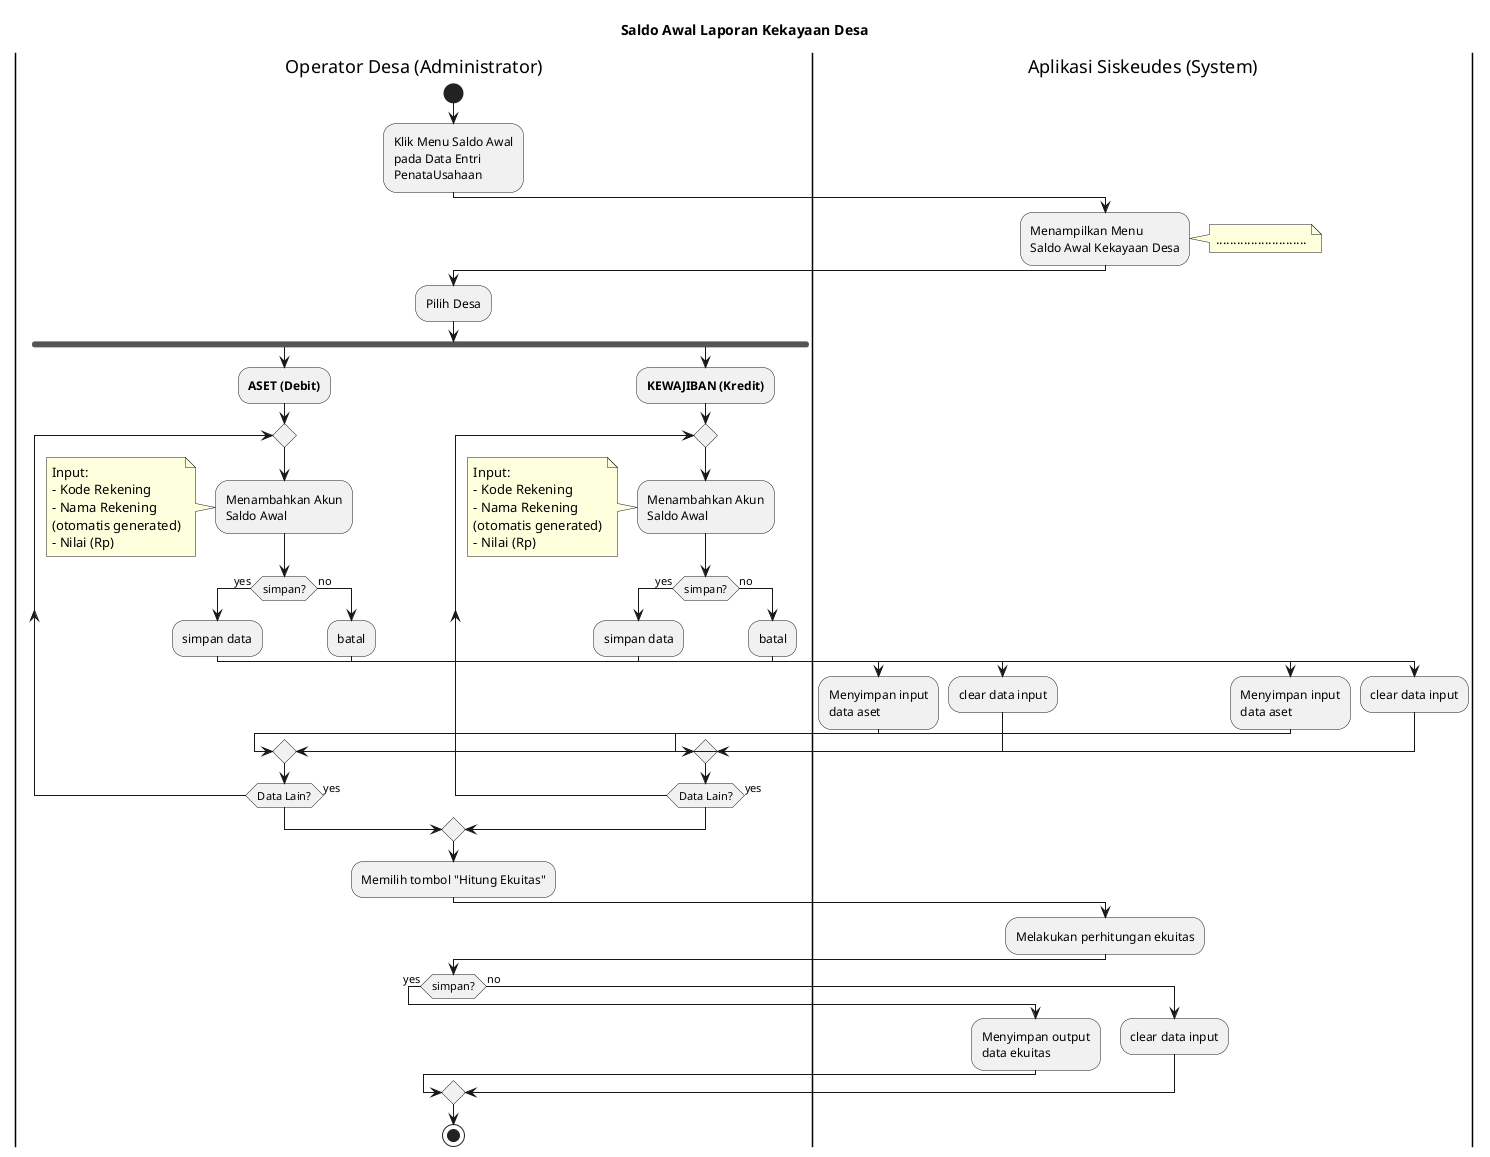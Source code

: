 @startuml
title "Saldo Awal Laporan Kekayaan Desa"
|Operator Desa (Administrator)|
start
:Klik Menu Saldo Awal
pada Data Entri
PenataUsahaan;

|Aplikasi Siskeudes (System)|
:Menampilkan Menu
Saldo Awal Kekayaan Desa;
note right
    ..........................
end note

|Operator Desa (Administrator)|
:Pilih Desa;
fork
    :**ASET (Debit)**;
    repeat
        :Menambahkan Akun
        Saldo Awal;
        note left
            Input:
            - Kode Rekening
            - Nama Rekening
            (otomatis generated)
            - Nilai (Rp)
        end note
        if (simpan?) then (yes)
            :simpan data;
            |Aplikasi Siskeudes (System)|
            :Menyimpan input
            data aset;

        else (no)
            |Operator Desa (Administrator)|
            :batal;
            |Aplikasi Siskeudes (System)|
            :clear data input;
        endif
        |Operator Desa (Administrator)|
    repeat while (Data Lain?) is (yes)
    ->no;
fork again
    :**KEWAJIBAN (Kredit)**;
    repeat
        :Menambahkan Akun
        Saldo Awal;
        note left
            Input:
            - Kode Rekening
            - Nama Rekening
            (otomatis generated)
            - Nilai (Rp)
        end note
        if (simpan?) then (yes)
            :simpan data;
            |Aplikasi Siskeudes (System)|
            :Menyimpan input
            data aset;

        else (no)
            |Operator Desa (Administrator)|
            :batal;
            |Aplikasi Siskeudes (System)|
            :clear data input;
        endif
        |Operator Desa (Administrator)|
    repeat while (Data Lain?) is (yes)
    ->no;
    endmerge
    :Memilih tombol "Hitung Ekuitas";
    |Aplikasi Siskeudes (System)|
    :Melakukan perhitungan ekuitas;
    |Operator Desa (Administrator)|
    if (simpan?) then (yes)
        |Aplikasi Siskeudes (System)|
        :Menyimpan output
        data ekuitas;
    else (no)
        :clear data input;
    endif
    |Operator Desa (Administrator)|
    stop
    @enduml